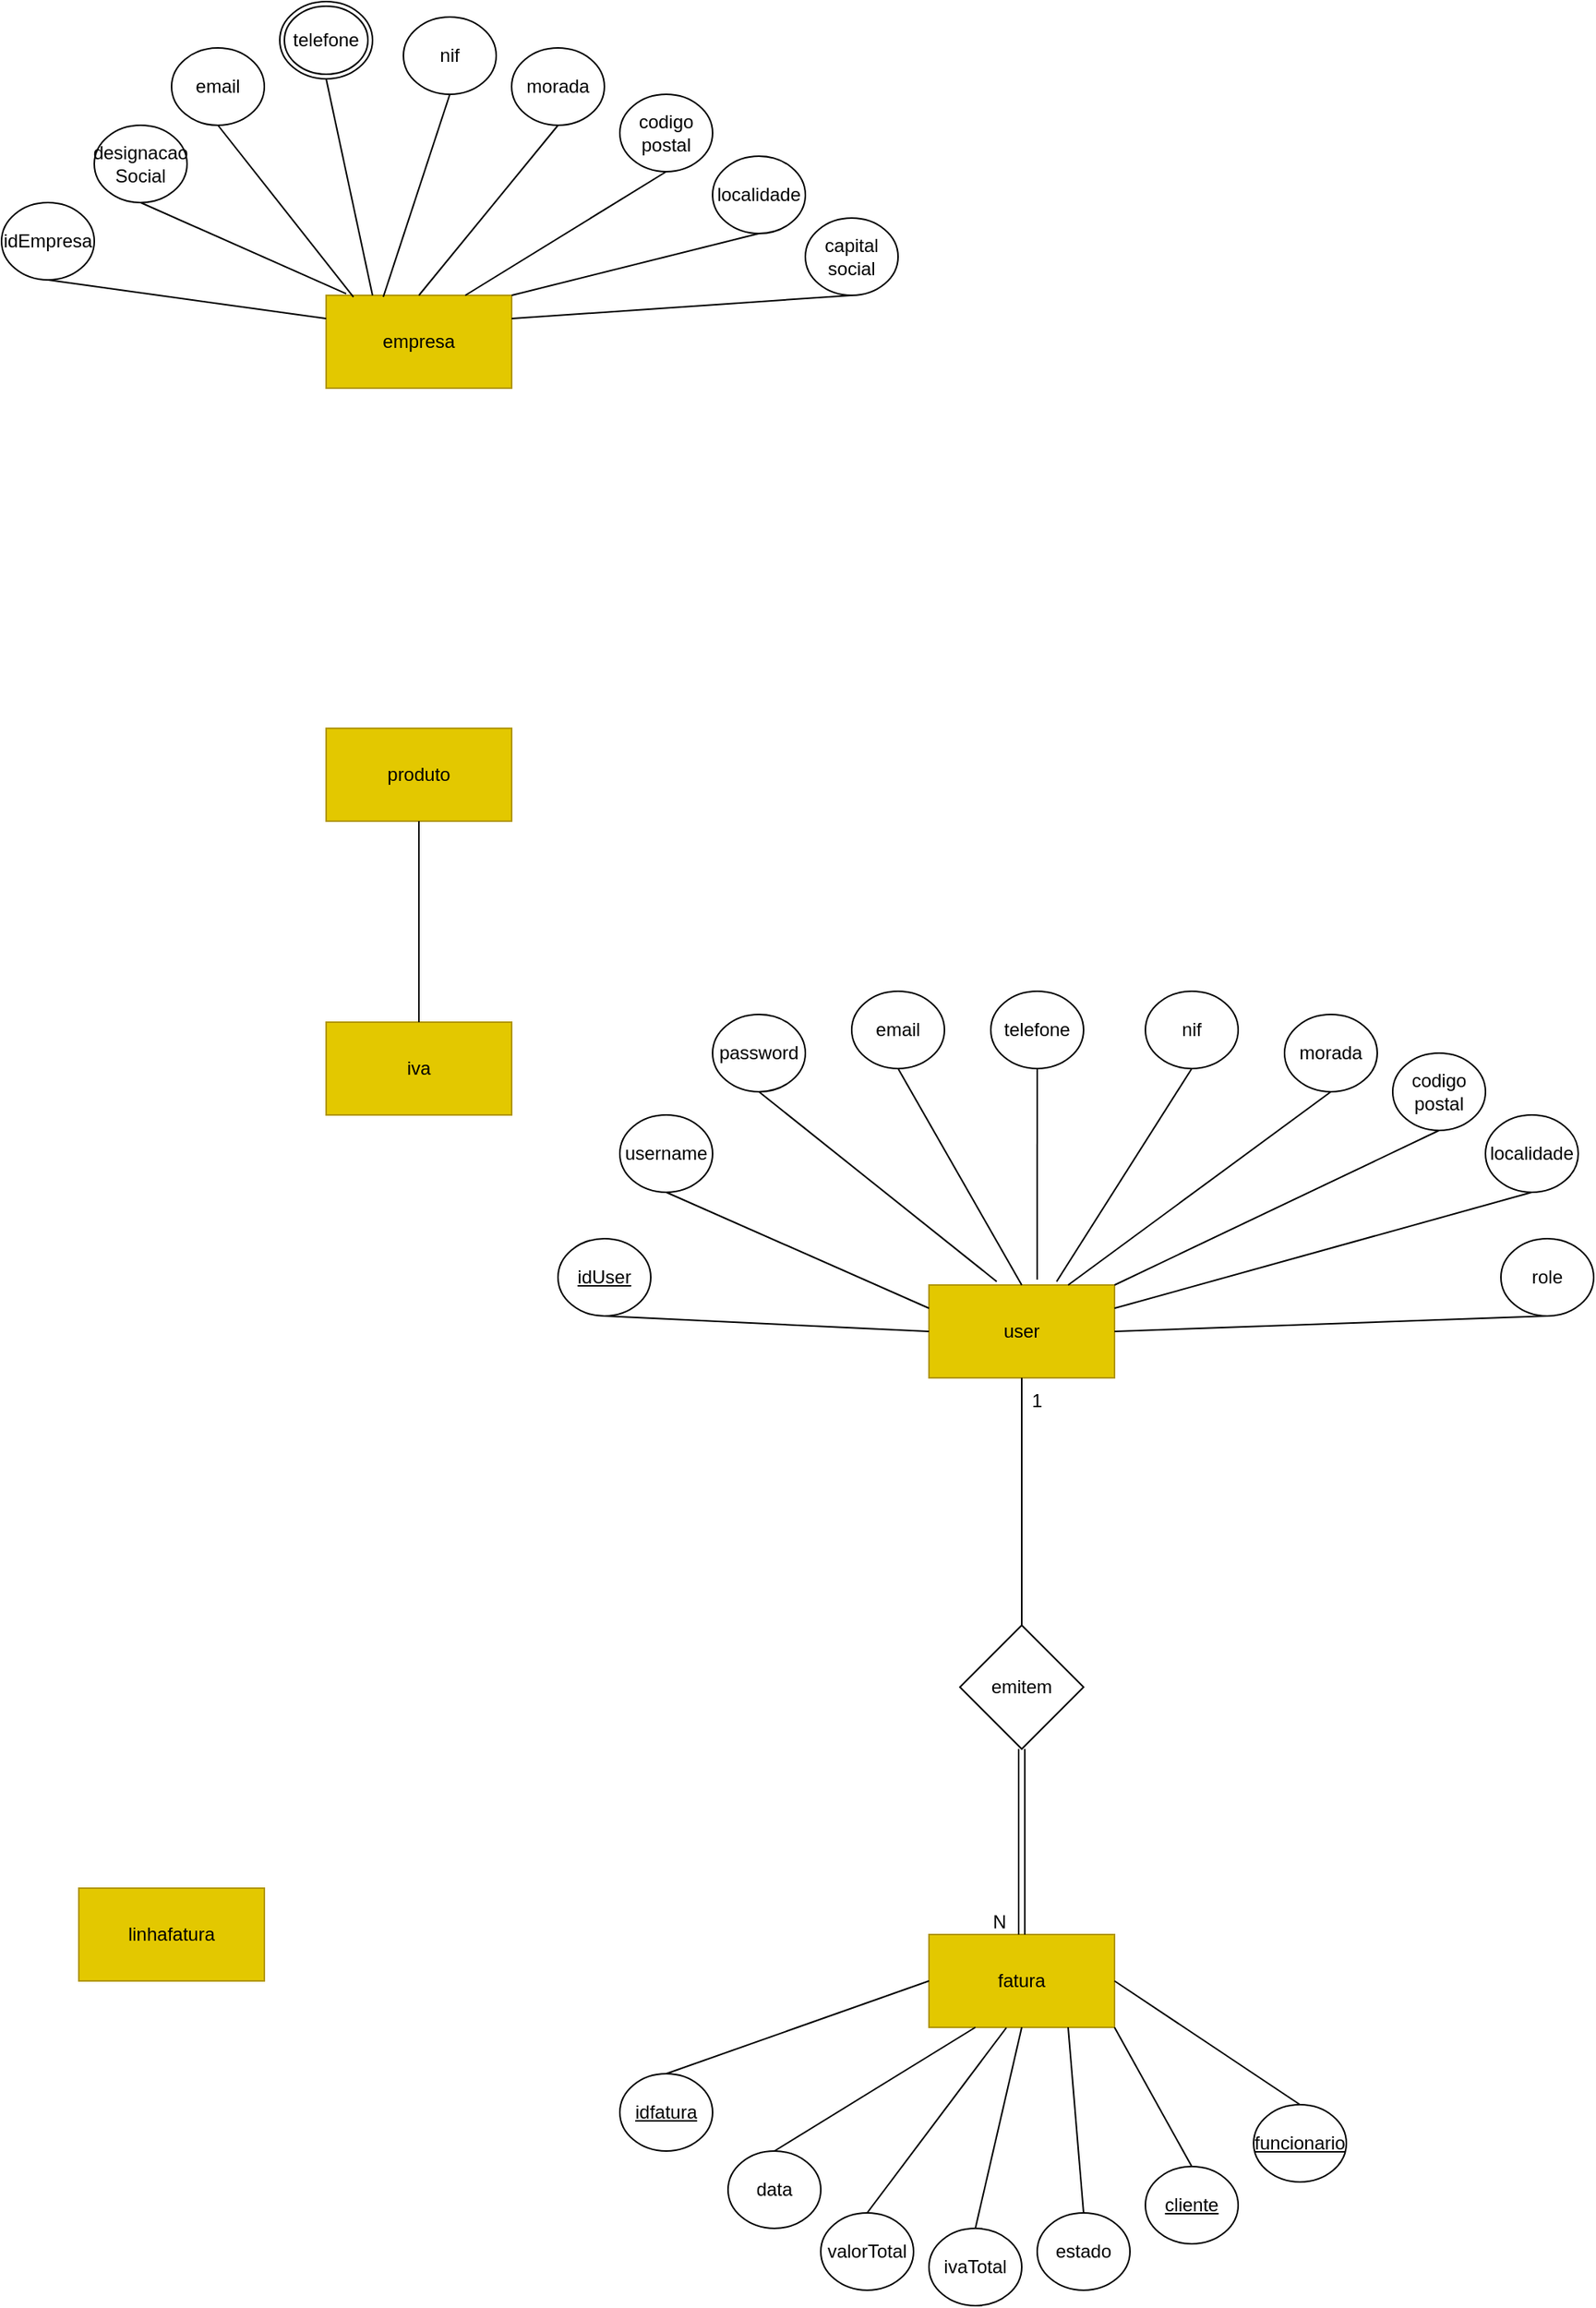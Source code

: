 <mxfile version="18.1.3" type="device"><diagram id="IhqbGV6ipHMvGTE93Edz" name="Page-1"><mxGraphModel dx="570" dy="745" grid="1" gridSize="10" guides="1" tooltips="1" connect="1" arrows="1" fold="1" page="1" pageScale="1" pageWidth="850" pageHeight="1100" math="0" shadow="0"><root><mxCell id="0"/><mxCell id="1" parent="0"/><mxCell id="uhX9vlMBI3MZiiPzN-2L-1" value="empresa" style="rounded=0;whiteSpace=wrap;html=1;fillColor=#e3c800;fontColor=#000000;strokeColor=#B09500;" vertex="1" parent="1"><mxGeometry x="260" y="200" width="120" height="60" as="geometry"/></mxCell><mxCell id="uhX9vlMBI3MZiiPzN-2L-2" value="idEmpresa" style="ellipse;whiteSpace=wrap;html=1;" vertex="1" parent="1"><mxGeometry x="50" y="140" width="60" height="50" as="geometry"/></mxCell><mxCell id="uhX9vlMBI3MZiiPzN-2L-3" value="" style="endArrow=none;html=1;rounded=0;exitX=0.5;exitY=1;exitDx=0;exitDy=0;entryX=0;entryY=0.25;entryDx=0;entryDy=0;" edge="1" parent="1" source="uhX9vlMBI3MZiiPzN-2L-2" target="uhX9vlMBI3MZiiPzN-2L-1"><mxGeometry width="50" height="50" relative="1" as="geometry"><mxPoint x="300" y="200" as="sourcePoint"/><mxPoint x="350" y="150" as="targetPoint"/></mxGeometry></mxCell><mxCell id="uhX9vlMBI3MZiiPzN-2L-4" value="designacao&lt;br&gt;Social" style="ellipse;whiteSpace=wrap;html=1;" vertex="1" parent="1"><mxGeometry x="110" y="90" width="60" height="50" as="geometry"/></mxCell><mxCell id="uhX9vlMBI3MZiiPzN-2L-5" value="" style="endArrow=none;html=1;rounded=0;exitX=0.5;exitY=1;exitDx=0;exitDy=0;entryX=0.108;entryY=-0.017;entryDx=0;entryDy=0;entryPerimeter=0;" edge="1" parent="1" source="uhX9vlMBI3MZiiPzN-2L-4" target="uhX9vlMBI3MZiiPzN-2L-1"><mxGeometry width="50" height="50" relative="1" as="geometry"><mxPoint x="380" y="170" as="sourcePoint"/><mxPoint x="350" y="170" as="targetPoint"/></mxGeometry></mxCell><mxCell id="uhX9vlMBI3MZiiPzN-2L-6" value="email" style="ellipse;whiteSpace=wrap;html=1;" vertex="1" parent="1"><mxGeometry x="160" y="40" width="60" height="50" as="geometry"/></mxCell><mxCell id="uhX9vlMBI3MZiiPzN-2L-7" value="" style="endArrow=none;html=1;rounded=0;exitX=0.5;exitY=1;exitDx=0;exitDy=0;entryX=0.147;entryY=0.017;entryDx=0;entryDy=0;entryPerimeter=0;" edge="1" parent="1" source="uhX9vlMBI3MZiiPzN-2L-6" target="uhX9vlMBI3MZiiPzN-2L-1"><mxGeometry width="50" height="50" relative="1" as="geometry"><mxPoint x="440" y="145" as="sourcePoint"/><mxPoint x="410" y="145" as="targetPoint"/></mxGeometry></mxCell><mxCell id="uhX9vlMBI3MZiiPzN-2L-9" value="" style="endArrow=none;html=1;rounded=0;exitX=0.5;exitY=1;exitDx=0;exitDy=0;entryX=0.25;entryY=0;entryDx=0;entryDy=0;" edge="1" parent="1" source="uhX9vlMBI3MZiiPzN-2L-11" target="uhX9vlMBI3MZiiPzN-2L-1"><mxGeometry width="50" height="50" relative="1" as="geometry"><mxPoint x="420" y="140" as="sourcePoint"/><mxPoint x="330" y="240" as="targetPoint"/></mxGeometry></mxCell><mxCell id="uhX9vlMBI3MZiiPzN-2L-11" value="telefone" style="ellipse;shape=doubleEllipse;margin=3;whiteSpace=wrap;html=1;align=center;" vertex="1" parent="1"><mxGeometry x="230" y="10" width="60" height="50" as="geometry"/></mxCell><mxCell id="uhX9vlMBI3MZiiPzN-2L-12" value="nif" style="ellipse;whiteSpace=wrap;html=1;" vertex="1" parent="1"><mxGeometry x="310" y="20" width="60" height="50" as="geometry"/></mxCell><mxCell id="uhX9vlMBI3MZiiPzN-2L-13" value="" style="endArrow=none;html=1;rounded=0;exitX=0.5;exitY=1;exitDx=0;exitDy=0;entryX=0.308;entryY=0.017;entryDx=0;entryDy=0;entryPerimeter=0;" edge="1" parent="1" source="uhX9vlMBI3MZiiPzN-2L-12" target="uhX9vlMBI3MZiiPzN-2L-1"><mxGeometry width="50" height="50" relative="1" as="geometry"><mxPoint x="580" y="175" as="sourcePoint"/><mxPoint x="470" y="230" as="targetPoint"/></mxGeometry></mxCell><mxCell id="uhX9vlMBI3MZiiPzN-2L-14" value="morada" style="ellipse;whiteSpace=wrap;html=1;" vertex="1" parent="1"><mxGeometry x="380" y="40" width="60" height="50" as="geometry"/></mxCell><mxCell id="uhX9vlMBI3MZiiPzN-2L-15" value="" style="endArrow=none;html=1;rounded=0;exitX=0.5;exitY=1;exitDx=0;exitDy=0;entryX=0.5;entryY=0;entryDx=0;entryDy=0;" edge="1" parent="1" source="uhX9vlMBI3MZiiPzN-2L-14" target="uhX9vlMBI3MZiiPzN-2L-1"><mxGeometry width="50" height="50" relative="1" as="geometry"><mxPoint x="660" y="165" as="sourcePoint"/><mxPoint x="520" y="220" as="targetPoint"/></mxGeometry></mxCell><mxCell id="uhX9vlMBI3MZiiPzN-2L-16" value="codigo postal" style="ellipse;whiteSpace=wrap;html=1;" vertex="1" parent="1"><mxGeometry x="450" y="70" width="60" height="50" as="geometry"/></mxCell><mxCell id="uhX9vlMBI3MZiiPzN-2L-17" value="" style="endArrow=none;html=1;rounded=0;exitX=0.5;exitY=1;exitDx=0;exitDy=0;entryX=0.75;entryY=0;entryDx=0;entryDy=0;" edge="1" parent="1" source="uhX9vlMBI3MZiiPzN-2L-16" target="uhX9vlMBI3MZiiPzN-2L-1"><mxGeometry width="50" height="50" relative="1" as="geometry"><mxPoint x="670" y="175" as="sourcePoint"/><mxPoint x="370" y="210" as="targetPoint"/></mxGeometry></mxCell><mxCell id="uhX9vlMBI3MZiiPzN-2L-18" value="localidade" style="ellipse;whiteSpace=wrap;html=1;" vertex="1" parent="1"><mxGeometry x="510" y="110" width="60" height="50" as="geometry"/></mxCell><mxCell id="uhX9vlMBI3MZiiPzN-2L-19" value="" style="endArrow=none;html=1;rounded=0;exitX=0.5;exitY=1;exitDx=0;exitDy=0;entryX=1;entryY=0;entryDx=0;entryDy=0;" edge="1" parent="1" source="uhX9vlMBI3MZiiPzN-2L-18" target="uhX9vlMBI3MZiiPzN-2L-1"><mxGeometry width="50" height="50" relative="1" as="geometry"><mxPoint x="690" y="245" as="sourcePoint"/><mxPoint x="380" y="270" as="targetPoint"/></mxGeometry></mxCell><mxCell id="uhX9vlMBI3MZiiPzN-2L-21" value="capital social" style="ellipse;whiteSpace=wrap;html=1;" vertex="1" parent="1"><mxGeometry x="570" y="150" width="60" height="50" as="geometry"/></mxCell><mxCell id="uhX9vlMBI3MZiiPzN-2L-22" value="" style="endArrow=none;html=1;rounded=0;exitX=0.5;exitY=1;exitDx=0;exitDy=0;entryX=1;entryY=0.25;entryDx=0;entryDy=0;" edge="1" parent="1" source="uhX9vlMBI3MZiiPzN-2L-21" target="uhX9vlMBI3MZiiPzN-2L-1"><mxGeometry width="50" height="50" relative="1" as="geometry"><mxPoint x="690" y="325" as="sourcePoint"/><mxPoint x="390" y="280" as="targetPoint"/></mxGeometry></mxCell><mxCell id="uhX9vlMBI3MZiiPzN-2L-23" value="fatura" style="rounded=0;whiteSpace=wrap;html=1;fillColor=#e3c800;fontColor=#000000;strokeColor=#B09500;" vertex="1" parent="1"><mxGeometry x="650" y="1260" width="120" height="60" as="geometry"/></mxCell><mxCell id="uhX9vlMBI3MZiiPzN-2L-40" value="iva" style="rounded=0;whiteSpace=wrap;html=1;fillColor=#e3c800;fontColor=#000000;strokeColor=#B09500;" vertex="1" parent="1"><mxGeometry x="260" y="670" width="120" height="60" as="geometry"/></mxCell><mxCell id="uhX9vlMBI3MZiiPzN-2L-41" value="linhafatura" style="rounded=0;whiteSpace=wrap;html=1;fillColor=#e3c800;fontColor=#000000;strokeColor=#B09500;" vertex="1" parent="1"><mxGeometry x="100" y="1230" width="120" height="60" as="geometry"/></mxCell><mxCell id="uhX9vlMBI3MZiiPzN-2L-42" value="produto" style="rounded=0;whiteSpace=wrap;html=1;fillColor=#e3c800;fontColor=#000000;strokeColor=#B09500;" vertex="1" parent="1"><mxGeometry x="260" y="480" width="120" height="60" as="geometry"/></mxCell><mxCell id="uhX9vlMBI3MZiiPzN-2L-43" value="user" style="rounded=0;whiteSpace=wrap;html=1;fillColor=#e3c800;fontColor=#000000;strokeColor=#B09500;" vertex="1" parent="1"><mxGeometry x="650" y="840" width="120" height="60" as="geometry"/></mxCell><mxCell id="uhX9vlMBI3MZiiPzN-2L-45" value="emitem" style="rhombus;whiteSpace=wrap;html=1;" vertex="1" parent="1"><mxGeometry x="670" y="1060" width="80" height="80" as="geometry"/></mxCell><mxCell id="uhX9vlMBI3MZiiPzN-2L-72" value="" style="endArrow=none;html=1;rounded=0;entryX=0.5;entryY=1;entryDx=0;entryDy=0;exitX=0.5;exitY=0;exitDx=0;exitDy=0;" edge="1" parent="1" source="uhX9vlMBI3MZiiPzN-2L-45" target="uhX9vlMBI3MZiiPzN-2L-43"><mxGeometry width="50" height="50" relative="1" as="geometry"><mxPoint x="580" y="730" as="sourcePoint"/><mxPoint x="630" y="680" as="targetPoint"/></mxGeometry></mxCell><mxCell id="uhX9vlMBI3MZiiPzN-2L-73" value="idUser" style="ellipse;whiteSpace=wrap;html=1;fontStyle=4" vertex="1" parent="1"><mxGeometry x="410" y="810" width="60" height="50" as="geometry"/></mxCell><mxCell id="uhX9vlMBI3MZiiPzN-2L-74" value="" style="endArrow=none;html=1;rounded=0;exitX=0.5;exitY=1;exitDx=0;exitDy=0;entryX=0;entryY=0.5;entryDx=0;entryDy=0;" edge="1" parent="1" source="uhX9vlMBI3MZiiPzN-2L-73" target="uhX9vlMBI3MZiiPzN-2L-43"><mxGeometry width="50" height="50" relative="1" as="geometry"><mxPoint x="620" y="835" as="sourcePoint"/><mxPoint x="310" y="725" as="targetPoint"/></mxGeometry></mxCell><mxCell id="uhX9vlMBI3MZiiPzN-2L-75" value="username" style="ellipse;whiteSpace=wrap;html=1;" vertex="1" parent="1"><mxGeometry x="450" y="730" width="60" height="50" as="geometry"/></mxCell><mxCell id="uhX9vlMBI3MZiiPzN-2L-76" value="" style="endArrow=none;html=1;rounded=0;exitX=0.5;exitY=1;exitDx=0;exitDy=0;entryX=0;entryY=0.25;entryDx=0;entryDy=0;" edge="1" parent="1" source="uhX9vlMBI3MZiiPzN-2L-75" target="uhX9vlMBI3MZiiPzN-2L-43"><mxGeometry width="50" height="50" relative="1" as="geometry"><mxPoint x="630" y="845" as="sourcePoint"/><mxPoint x="320" y="735" as="targetPoint"/></mxGeometry></mxCell><mxCell id="uhX9vlMBI3MZiiPzN-2L-77" value="password" style="ellipse;whiteSpace=wrap;html=1;" vertex="1" parent="1"><mxGeometry x="510" y="665" width="60" height="50" as="geometry"/></mxCell><mxCell id="uhX9vlMBI3MZiiPzN-2L-78" value="" style="endArrow=none;html=1;rounded=0;exitX=0.5;exitY=1;exitDx=0;exitDy=0;entryX=0.365;entryY=-0.038;entryDx=0;entryDy=0;entryPerimeter=0;" edge="1" parent="1" source="uhX9vlMBI3MZiiPzN-2L-77" target="uhX9vlMBI3MZiiPzN-2L-43"><mxGeometry width="50" height="50" relative="1" as="geometry"><mxPoint x="640" y="855" as="sourcePoint"/><mxPoint x="330" y="745" as="targetPoint"/></mxGeometry></mxCell><mxCell id="uhX9vlMBI3MZiiPzN-2L-79" value="email" style="ellipse;whiteSpace=wrap;html=1;" vertex="1" parent="1"><mxGeometry x="600" y="650" width="60" height="50" as="geometry"/></mxCell><mxCell id="uhX9vlMBI3MZiiPzN-2L-80" value="" style="endArrow=none;html=1;rounded=0;exitX=0.5;exitY=1;exitDx=0;exitDy=0;entryX=0.5;entryY=0;entryDx=0;entryDy=0;" edge="1" parent="1" source="uhX9vlMBI3MZiiPzN-2L-79" target="uhX9vlMBI3MZiiPzN-2L-43"><mxGeometry width="50" height="50" relative="1" as="geometry"><mxPoint x="650" y="865" as="sourcePoint"/><mxPoint x="340" y="755" as="targetPoint"/></mxGeometry></mxCell><mxCell id="uhX9vlMBI3MZiiPzN-2L-81" value="telefone" style="ellipse;whiteSpace=wrap;html=1;" vertex="1" parent="1"><mxGeometry x="690" y="650" width="60" height="50" as="geometry"/></mxCell><mxCell id="uhX9vlMBI3MZiiPzN-2L-82" value="" style="endArrow=none;html=1;rounded=0;exitX=0.5;exitY=1;exitDx=0;exitDy=0;entryX=0.583;entryY=-0.058;entryDx=0;entryDy=0;entryPerimeter=0;" edge="1" parent="1" source="uhX9vlMBI3MZiiPzN-2L-81" target="uhX9vlMBI3MZiiPzN-2L-43"><mxGeometry width="50" height="50" relative="1" as="geometry"><mxPoint x="660" y="875" as="sourcePoint"/><mxPoint x="350" y="765" as="targetPoint"/></mxGeometry></mxCell><mxCell id="uhX9vlMBI3MZiiPzN-2L-83" value="nif" style="ellipse;whiteSpace=wrap;html=1;" vertex="1" parent="1"><mxGeometry x="790" y="650" width="60" height="50" as="geometry"/></mxCell><mxCell id="uhX9vlMBI3MZiiPzN-2L-84" value="" style="endArrow=none;html=1;rounded=0;exitX=0.5;exitY=1;exitDx=0;exitDy=0;entryX=0.688;entryY=-0.038;entryDx=0;entryDy=0;entryPerimeter=0;" edge="1" parent="1" source="uhX9vlMBI3MZiiPzN-2L-83" target="uhX9vlMBI3MZiiPzN-2L-43"><mxGeometry width="50" height="50" relative="1" as="geometry"><mxPoint x="670" y="885" as="sourcePoint"/><mxPoint x="360" y="775" as="targetPoint"/></mxGeometry></mxCell><mxCell id="uhX9vlMBI3MZiiPzN-2L-85" value="morada" style="ellipse;whiteSpace=wrap;html=1;" vertex="1" parent="1"><mxGeometry x="880" y="665" width="60" height="50" as="geometry"/></mxCell><mxCell id="uhX9vlMBI3MZiiPzN-2L-86" value="" style="endArrow=none;html=1;rounded=0;exitX=0.5;exitY=1;exitDx=0;exitDy=0;entryX=0.75;entryY=0;entryDx=0;entryDy=0;" edge="1" parent="1" source="uhX9vlMBI3MZiiPzN-2L-85" target="uhX9vlMBI3MZiiPzN-2L-43"><mxGeometry width="50" height="50" relative="1" as="geometry"><mxPoint x="680" y="895" as="sourcePoint"/><mxPoint x="370" y="785" as="targetPoint"/></mxGeometry></mxCell><mxCell id="uhX9vlMBI3MZiiPzN-2L-87" value="codigo&lt;br&gt;postal" style="ellipse;whiteSpace=wrap;html=1;" vertex="1" parent="1"><mxGeometry x="950" y="690" width="60" height="50" as="geometry"/></mxCell><mxCell id="uhX9vlMBI3MZiiPzN-2L-88" value="" style="endArrow=none;html=1;rounded=0;exitX=0.5;exitY=1;exitDx=0;exitDy=0;entryX=1;entryY=0;entryDx=0;entryDy=0;" edge="1" parent="1" source="uhX9vlMBI3MZiiPzN-2L-87" target="uhX9vlMBI3MZiiPzN-2L-43"><mxGeometry width="50" height="50" relative="1" as="geometry"><mxPoint x="690" y="905" as="sourcePoint"/><mxPoint x="380" y="795" as="targetPoint"/></mxGeometry></mxCell><mxCell id="uhX9vlMBI3MZiiPzN-2L-89" value="localidade" style="ellipse;whiteSpace=wrap;html=1;" vertex="1" parent="1"><mxGeometry x="1010" y="730" width="60" height="50" as="geometry"/></mxCell><mxCell id="uhX9vlMBI3MZiiPzN-2L-90" value="" style="endArrow=none;html=1;rounded=0;exitX=0.5;exitY=1;exitDx=0;exitDy=0;entryX=1;entryY=0.25;entryDx=0;entryDy=0;" edge="1" parent="1" source="uhX9vlMBI3MZiiPzN-2L-89" target="uhX9vlMBI3MZiiPzN-2L-43"><mxGeometry width="50" height="50" relative="1" as="geometry"><mxPoint x="700" y="915" as="sourcePoint"/><mxPoint x="390" y="805" as="targetPoint"/></mxGeometry></mxCell><mxCell id="uhX9vlMBI3MZiiPzN-2L-91" value="role" style="ellipse;whiteSpace=wrap;html=1;" vertex="1" parent="1"><mxGeometry x="1020" y="810" width="60" height="50" as="geometry"/></mxCell><mxCell id="uhX9vlMBI3MZiiPzN-2L-92" value="" style="endArrow=none;html=1;rounded=0;exitX=0.5;exitY=1;exitDx=0;exitDy=0;entryX=1;entryY=0.5;entryDx=0;entryDy=0;" edge="1" parent="1" source="uhX9vlMBI3MZiiPzN-2L-91" target="uhX9vlMBI3MZiiPzN-2L-43"><mxGeometry width="50" height="50" relative="1" as="geometry"><mxPoint x="1080" y="985" as="sourcePoint"/><mxPoint x="850" y="860" as="targetPoint"/></mxGeometry></mxCell><mxCell id="uhX9vlMBI3MZiiPzN-2L-95" value="idfatura" style="ellipse;whiteSpace=wrap;html=1;shadow=0;fontStyle=4" vertex="1" parent="1"><mxGeometry x="450" y="1350" width="60" height="50" as="geometry"/></mxCell><mxCell id="uhX9vlMBI3MZiiPzN-2L-96" value="" style="endArrow=none;html=1;rounded=0;exitX=0.5;exitY=0;exitDx=0;exitDy=0;entryX=0;entryY=0.5;entryDx=0;entryDy=0;" edge="1" parent="1" source="uhX9vlMBI3MZiiPzN-2L-95" target="uhX9vlMBI3MZiiPzN-2L-23"><mxGeometry width="50" height="50" relative="1" as="geometry"><mxPoint x="600" y="1295" as="sourcePoint"/><mxPoint x="630" y="1330.0" as="targetPoint"/></mxGeometry></mxCell><mxCell id="uhX9vlMBI3MZiiPzN-2L-97" value="data" style="ellipse;whiteSpace=wrap;html=1;" vertex="1" parent="1"><mxGeometry x="520" y="1400" width="60" height="50" as="geometry"/></mxCell><mxCell id="uhX9vlMBI3MZiiPzN-2L-98" value="" style="endArrow=none;html=1;rounded=0;exitX=0.5;exitY=0;exitDx=0;exitDy=0;entryX=0.25;entryY=1;entryDx=0;entryDy=0;" edge="1" parent="1" source="uhX9vlMBI3MZiiPzN-2L-97" target="uhX9vlMBI3MZiiPzN-2L-23"><mxGeometry width="50" height="50" relative="1" as="geometry"><mxPoint x="610" y="1305" as="sourcePoint"/><mxPoint x="680" y="1330" as="targetPoint"/></mxGeometry></mxCell><mxCell id="uhX9vlMBI3MZiiPzN-2L-99" value="valorTotal" style="ellipse;whiteSpace=wrap;html=1;" vertex="1" parent="1"><mxGeometry x="580" y="1440" width="60" height="50" as="geometry"/></mxCell><mxCell id="uhX9vlMBI3MZiiPzN-2L-100" value="" style="endArrow=none;html=1;rounded=0;exitX=0.5;exitY=0;exitDx=0;exitDy=0;entryX=0.417;entryY=1.004;entryDx=0;entryDy=0;entryPerimeter=0;" edge="1" parent="1" source="uhX9vlMBI3MZiiPzN-2L-99" target="uhX9vlMBI3MZiiPzN-2L-23"><mxGeometry width="50" height="50" relative="1" as="geometry"><mxPoint x="620" y="1315" as="sourcePoint"/><mxPoint x="650" y="1350" as="targetPoint"/></mxGeometry></mxCell><mxCell id="uhX9vlMBI3MZiiPzN-2L-101" value="ivaTotal" style="ellipse;whiteSpace=wrap;html=1;" vertex="1" parent="1"><mxGeometry x="650" y="1450" width="60" height="50" as="geometry"/></mxCell><mxCell id="uhX9vlMBI3MZiiPzN-2L-102" value="" style="endArrow=none;html=1;rounded=0;exitX=0.5;exitY=0;exitDx=0;exitDy=0;entryX=0.5;entryY=1;entryDx=0;entryDy=0;" edge="1" parent="1" source="uhX9vlMBI3MZiiPzN-2L-101" target="uhX9vlMBI3MZiiPzN-2L-23"><mxGeometry width="50" height="50" relative="1" as="geometry"><mxPoint x="630" y="1325" as="sourcePoint"/><mxPoint x="660" y="1360" as="targetPoint"/></mxGeometry></mxCell><mxCell id="uhX9vlMBI3MZiiPzN-2L-103" value="estado" style="ellipse;whiteSpace=wrap;html=1;" vertex="1" parent="1"><mxGeometry x="720" y="1440" width="60" height="50" as="geometry"/></mxCell><mxCell id="uhX9vlMBI3MZiiPzN-2L-104" value="" style="endArrow=none;html=1;rounded=0;exitX=0.5;exitY=0;exitDx=0;exitDy=0;entryX=0.75;entryY=1;entryDx=0;entryDy=0;" edge="1" parent="1" source="uhX9vlMBI3MZiiPzN-2L-103" target="uhX9vlMBI3MZiiPzN-2L-23"><mxGeometry width="50" height="50" relative="1" as="geometry"><mxPoint x="640" y="1335" as="sourcePoint"/><mxPoint x="670" y="1370" as="targetPoint"/></mxGeometry></mxCell><mxCell id="uhX9vlMBI3MZiiPzN-2L-105" value="cliente" style="ellipse;whiteSpace=wrap;html=1;fontStyle=4" vertex="1" parent="1"><mxGeometry x="790" y="1410" width="60" height="50" as="geometry"/></mxCell><mxCell id="uhX9vlMBI3MZiiPzN-2L-106" value="" style="endArrow=none;html=1;rounded=0;exitX=0.5;exitY=0;exitDx=0;exitDy=0;entryX=1;entryY=1;entryDx=0;entryDy=0;" edge="1" parent="1" source="uhX9vlMBI3MZiiPzN-2L-105" target="uhX9vlMBI3MZiiPzN-2L-23"><mxGeometry width="50" height="50" relative="1" as="geometry"><mxPoint x="650" y="1345" as="sourcePoint"/><mxPoint x="680" y="1380" as="targetPoint"/></mxGeometry></mxCell><mxCell id="uhX9vlMBI3MZiiPzN-2L-107" value="funcionario" style="ellipse;whiteSpace=wrap;html=1;fontStyle=4" vertex="1" parent="1"><mxGeometry x="860" y="1370" width="60" height="50" as="geometry"/></mxCell><mxCell id="uhX9vlMBI3MZiiPzN-2L-108" value="" style="endArrow=none;html=1;rounded=0;exitX=0.5;exitY=0;exitDx=0;exitDy=0;entryX=1;entryY=0.5;entryDx=0;entryDy=0;" edge="1" parent="1" source="uhX9vlMBI3MZiiPzN-2L-107" target="uhX9vlMBI3MZiiPzN-2L-23"><mxGeometry width="50" height="50" relative="1" as="geometry"><mxPoint x="890" y="1415" as="sourcePoint"/><mxPoint x="920" y="1450" as="targetPoint"/></mxGeometry></mxCell><mxCell id="uhX9vlMBI3MZiiPzN-2L-109" value="1" style="text;html=1;strokeColor=none;fillColor=none;align=center;verticalAlign=middle;whiteSpace=wrap;rounded=0;" vertex="1" parent="1"><mxGeometry x="690" y="900" width="60" height="30" as="geometry"/></mxCell><mxCell id="uhX9vlMBI3MZiiPzN-2L-111" value="" style="shape=link;html=1;rounded=0;entryX=0.5;entryY=0;entryDx=0;entryDy=0;exitX=0.5;exitY=1;exitDx=0;exitDy=0;" edge="1" parent="1" source="uhX9vlMBI3MZiiPzN-2L-45" target="uhX9vlMBI3MZiiPzN-2L-23"><mxGeometry relative="1" as="geometry"><mxPoint x="700" y="1180" as="sourcePoint"/><mxPoint x="860" y="1180" as="targetPoint"/></mxGeometry></mxCell><mxCell id="uhX9vlMBI3MZiiPzN-2L-112" value="N" style="resizable=0;html=1;align=right;verticalAlign=bottom;" connectable="0" vertex="1" parent="uhX9vlMBI3MZiiPzN-2L-111"><mxGeometry x="1" relative="1" as="geometry"><mxPoint x="-10" as="offset"/></mxGeometry></mxCell><mxCell id="uhX9vlMBI3MZiiPzN-2L-113" value="" style="endArrow=none;html=1;rounded=0;entryX=0.5;entryY=1;entryDx=0;entryDy=0;exitX=0.5;exitY=0;exitDx=0;exitDy=0;" edge="1" parent="1" source="uhX9vlMBI3MZiiPzN-2L-40" target="uhX9vlMBI3MZiiPzN-2L-42"><mxGeometry width="50" height="50" relative="1" as="geometry"><mxPoint x="150" y="730" as="sourcePoint"/><mxPoint x="200" y="680" as="targetPoint"/></mxGeometry></mxCell></root></mxGraphModel></diagram></mxfile>